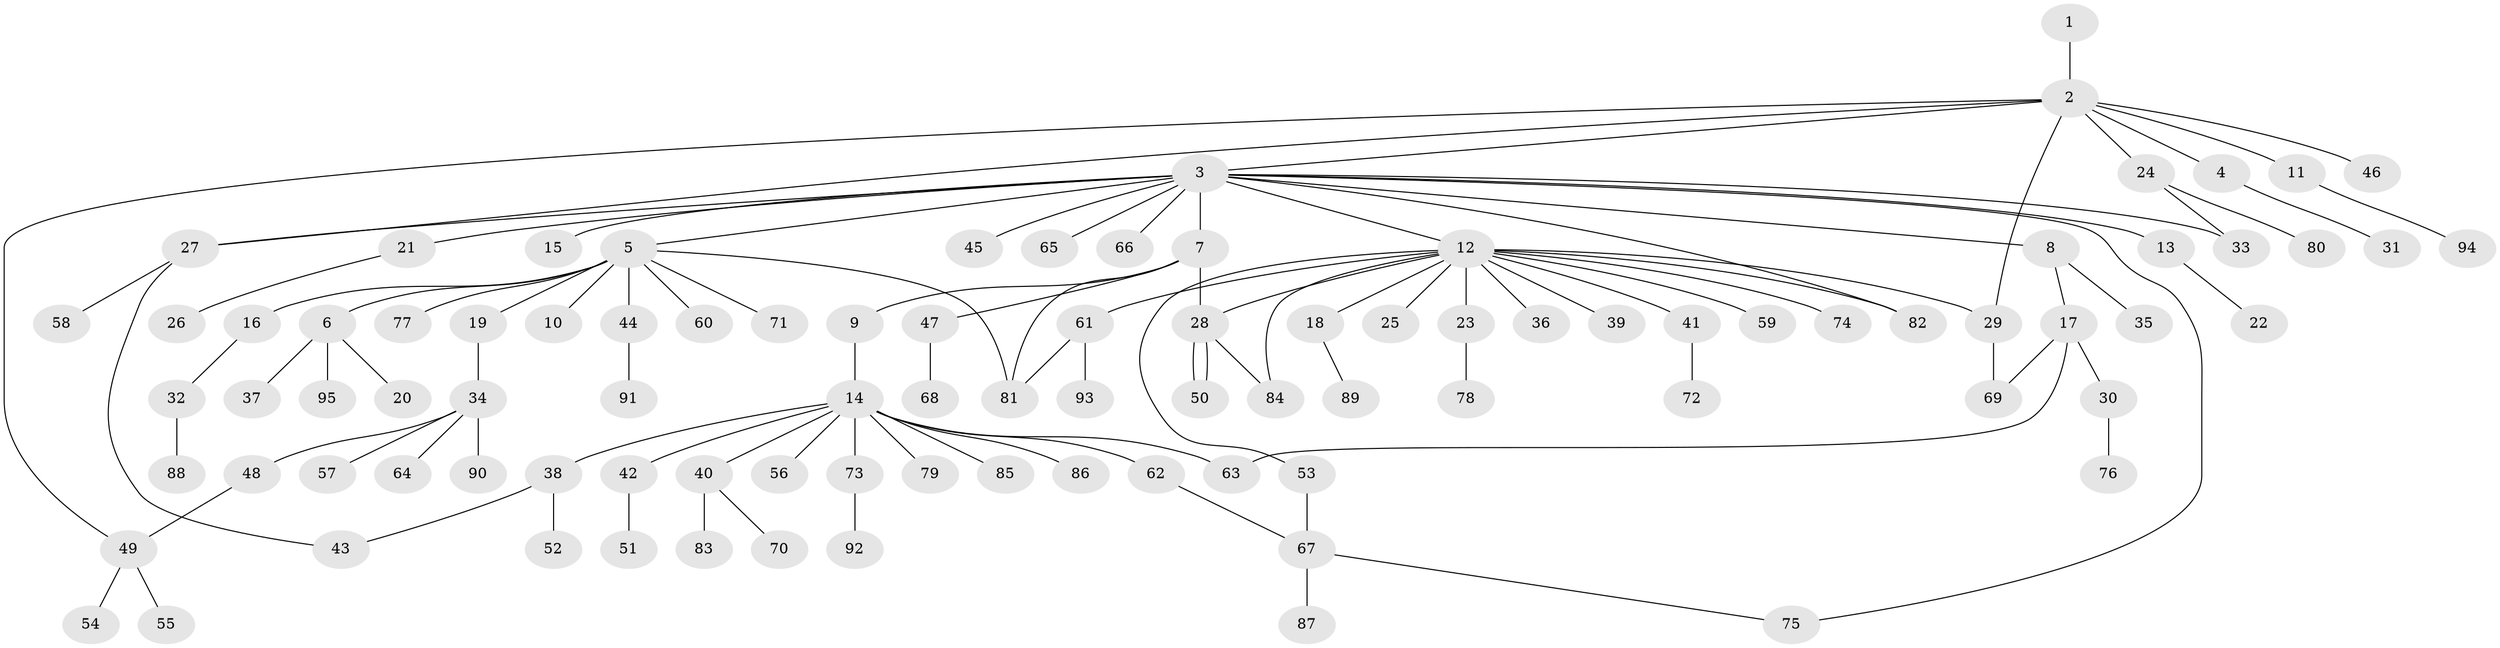// coarse degree distribution, {1: 0.6052631578947368, 16: 0.02631578947368421, 9: 0.02631578947368421, 5: 0.05263157894736842, 10: 0.02631578947368421, 6: 0.02631578947368421, 2: 0.18421052631578946, 3: 0.05263157894736842}
// Generated by graph-tools (version 1.1) at 2025/18/03/04/25 18:18:18]
// undirected, 95 vertices, 109 edges
graph export_dot {
graph [start="1"]
  node [color=gray90,style=filled];
  1;
  2;
  3;
  4;
  5;
  6;
  7;
  8;
  9;
  10;
  11;
  12;
  13;
  14;
  15;
  16;
  17;
  18;
  19;
  20;
  21;
  22;
  23;
  24;
  25;
  26;
  27;
  28;
  29;
  30;
  31;
  32;
  33;
  34;
  35;
  36;
  37;
  38;
  39;
  40;
  41;
  42;
  43;
  44;
  45;
  46;
  47;
  48;
  49;
  50;
  51;
  52;
  53;
  54;
  55;
  56;
  57;
  58;
  59;
  60;
  61;
  62;
  63;
  64;
  65;
  66;
  67;
  68;
  69;
  70;
  71;
  72;
  73;
  74;
  75;
  76;
  77;
  78;
  79;
  80;
  81;
  82;
  83;
  84;
  85;
  86;
  87;
  88;
  89;
  90;
  91;
  92;
  93;
  94;
  95;
  1 -- 2;
  2 -- 3;
  2 -- 4;
  2 -- 11;
  2 -- 24;
  2 -- 27;
  2 -- 29;
  2 -- 46;
  2 -- 49;
  3 -- 5;
  3 -- 7;
  3 -- 8;
  3 -- 12;
  3 -- 13;
  3 -- 15;
  3 -- 21;
  3 -- 27;
  3 -- 33;
  3 -- 45;
  3 -- 65;
  3 -- 66;
  3 -- 75;
  3 -- 82;
  4 -- 31;
  5 -- 6;
  5 -- 10;
  5 -- 16;
  5 -- 19;
  5 -- 44;
  5 -- 60;
  5 -- 71;
  5 -- 77;
  5 -- 81;
  6 -- 20;
  6 -- 37;
  6 -- 95;
  7 -- 9;
  7 -- 28;
  7 -- 47;
  7 -- 81;
  8 -- 17;
  8 -- 35;
  9 -- 14;
  11 -- 94;
  12 -- 18;
  12 -- 23;
  12 -- 25;
  12 -- 28;
  12 -- 29;
  12 -- 36;
  12 -- 39;
  12 -- 41;
  12 -- 53;
  12 -- 59;
  12 -- 61;
  12 -- 74;
  12 -- 82;
  12 -- 84;
  13 -- 22;
  14 -- 38;
  14 -- 40;
  14 -- 42;
  14 -- 56;
  14 -- 62;
  14 -- 63;
  14 -- 73;
  14 -- 79;
  14 -- 85;
  14 -- 86;
  16 -- 32;
  17 -- 30;
  17 -- 63;
  17 -- 69;
  18 -- 89;
  19 -- 34;
  21 -- 26;
  23 -- 78;
  24 -- 33;
  24 -- 80;
  27 -- 43;
  27 -- 58;
  28 -- 50;
  28 -- 50;
  28 -- 84;
  29 -- 69;
  30 -- 76;
  32 -- 88;
  34 -- 48;
  34 -- 57;
  34 -- 64;
  34 -- 90;
  38 -- 43;
  38 -- 52;
  40 -- 70;
  40 -- 83;
  41 -- 72;
  42 -- 51;
  44 -- 91;
  47 -- 68;
  48 -- 49;
  49 -- 54;
  49 -- 55;
  53 -- 67;
  61 -- 81;
  61 -- 93;
  62 -- 67;
  67 -- 75;
  67 -- 87;
  73 -- 92;
}
